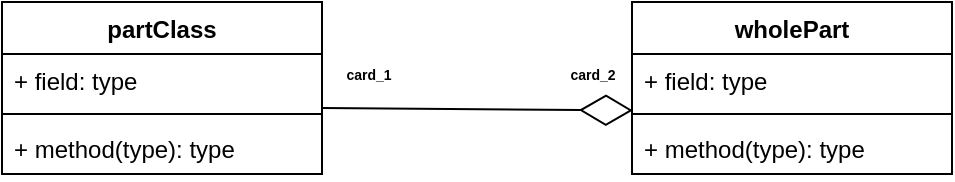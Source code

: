 <mxfile version="25.0.2">
  <diagram name="Page-1" id="wBBeH35ymY5cS_Cuq8L-">
    <mxGraphModel dx="473" dy="305" grid="1" gridSize="10" guides="1" tooltips="1" connect="1" arrows="1" fold="1" page="1" pageScale="1" pageWidth="850" pageHeight="1100" math="0" shadow="0">
      <root>
        <mxCell id="0" />
        <mxCell id="1" parent="0" />
        <mxCell id="zwRQiknoVUgyjGvNNxw--1" value="partClass" style="swimlane;fontStyle=1;align=center;verticalAlign=top;childLayout=stackLayout;horizontal=1;startSize=26;horizontalStack=0;resizeParent=1;resizeParentMax=0;resizeLast=0;collapsible=1;marginBottom=0;whiteSpace=wrap;html=1;" vertex="1" parent="1">
          <mxGeometry x="110" y="70" width="160" height="86" as="geometry" />
        </mxCell>
        <mxCell id="zwRQiknoVUgyjGvNNxw--2" value="+ field: type" style="text;strokeColor=none;fillColor=none;align=left;verticalAlign=top;spacingLeft=4;spacingRight=4;overflow=hidden;rotatable=0;points=[[0,0.5],[1,0.5]];portConstraint=eastwest;whiteSpace=wrap;html=1;" vertex="1" parent="zwRQiknoVUgyjGvNNxw--1">
          <mxGeometry y="26" width="160" height="26" as="geometry" />
        </mxCell>
        <mxCell id="zwRQiknoVUgyjGvNNxw--3" value="" style="line;strokeWidth=1;fillColor=none;align=left;verticalAlign=middle;spacingTop=-1;spacingLeft=3;spacingRight=3;rotatable=0;labelPosition=right;points=[];portConstraint=eastwest;strokeColor=inherit;" vertex="1" parent="zwRQiknoVUgyjGvNNxw--1">
          <mxGeometry y="52" width="160" height="8" as="geometry" />
        </mxCell>
        <mxCell id="zwRQiknoVUgyjGvNNxw--4" value="+ method(type): type" style="text;strokeColor=none;fillColor=none;align=left;verticalAlign=top;spacingLeft=4;spacingRight=4;overflow=hidden;rotatable=0;points=[[0,0.5],[1,0.5]];portConstraint=eastwest;whiteSpace=wrap;html=1;" vertex="1" parent="zwRQiknoVUgyjGvNNxw--1">
          <mxGeometry y="60" width="160" height="26" as="geometry" />
        </mxCell>
        <mxCell id="zwRQiknoVUgyjGvNNxw--5" value="wholePart" style="swimlane;fontStyle=1;align=center;verticalAlign=top;childLayout=stackLayout;horizontal=1;startSize=26;horizontalStack=0;resizeParent=1;resizeParentMax=0;resizeLast=0;collapsible=1;marginBottom=0;whiteSpace=wrap;html=1;" vertex="1" parent="1">
          <mxGeometry x="425" y="70" width="160" height="86" as="geometry" />
        </mxCell>
        <mxCell id="zwRQiknoVUgyjGvNNxw--6" value="+ field: type" style="text;strokeColor=none;fillColor=none;align=left;verticalAlign=top;spacingLeft=4;spacingRight=4;overflow=hidden;rotatable=0;points=[[0,0.5],[1,0.5]];portConstraint=eastwest;whiteSpace=wrap;html=1;" vertex="1" parent="zwRQiknoVUgyjGvNNxw--5">
          <mxGeometry y="26" width="160" height="26" as="geometry" />
        </mxCell>
        <mxCell id="zwRQiknoVUgyjGvNNxw--7" value="" style="line;strokeWidth=1;fillColor=none;align=left;verticalAlign=middle;spacingTop=-1;spacingLeft=3;spacingRight=3;rotatable=0;labelPosition=right;points=[];portConstraint=eastwest;strokeColor=inherit;" vertex="1" parent="zwRQiknoVUgyjGvNNxw--5">
          <mxGeometry y="52" width="160" height="8" as="geometry" />
        </mxCell>
        <mxCell id="zwRQiknoVUgyjGvNNxw--8" value="+ method(type): type" style="text;strokeColor=none;fillColor=none;align=left;verticalAlign=top;spacingLeft=4;spacingRight=4;overflow=hidden;rotatable=0;points=[[0,0.5],[1,0.5]];portConstraint=eastwest;whiteSpace=wrap;html=1;" vertex="1" parent="zwRQiknoVUgyjGvNNxw--5">
          <mxGeometry y="60" width="160" height="26" as="geometry" />
        </mxCell>
        <mxCell id="zwRQiknoVUgyjGvNNxw--9" value="" style="endArrow=diamondThin;endFill=0;endSize=24;html=1;rounded=0;entryX=0.006;entryY=1.086;entryDx=0;entryDy=0;entryPerimeter=0;exitX=1.001;exitY=1.038;exitDx=0;exitDy=0;exitPerimeter=0;" edge="1" parent="1" source="zwRQiknoVUgyjGvNNxw--2">
          <mxGeometry width="160" relative="1" as="geometry">
            <mxPoint x="270" y="120" as="sourcePoint" />
            <mxPoint x="425.44" y="124.236" as="targetPoint" />
          </mxGeometry>
        </mxCell>
        <mxCell id="zwRQiknoVUgyjGvNNxw--10" value="&lt;font style=&quot;font-size: 7px;&quot;&gt;card_2&lt;/font&gt;" style="text;align=center;fontStyle=1;verticalAlign=middle;spacingLeft=3;spacingRight=3;strokeColor=none;rotatable=0;points=[[0,0.5],[1,0.5]];portConstraint=eastwest;html=1;" vertex="1" parent="1">
          <mxGeometry x="390" y="100" width="30" height="10" as="geometry" />
        </mxCell>
        <mxCell id="zwRQiknoVUgyjGvNNxw--11" value="&lt;font style=&quot;font-size: 7px;&quot;&gt;card_1&lt;/font&gt;" style="text;align=center;fontStyle=1;verticalAlign=middle;spacingLeft=3;spacingRight=3;strokeColor=none;rotatable=0;points=[[0,0.5],[1,0.5]];portConstraint=eastwest;html=1;" vertex="1" parent="1">
          <mxGeometry x="280" y="100" width="25" height="10" as="geometry" />
        </mxCell>
      </root>
    </mxGraphModel>
  </diagram>
</mxfile>

